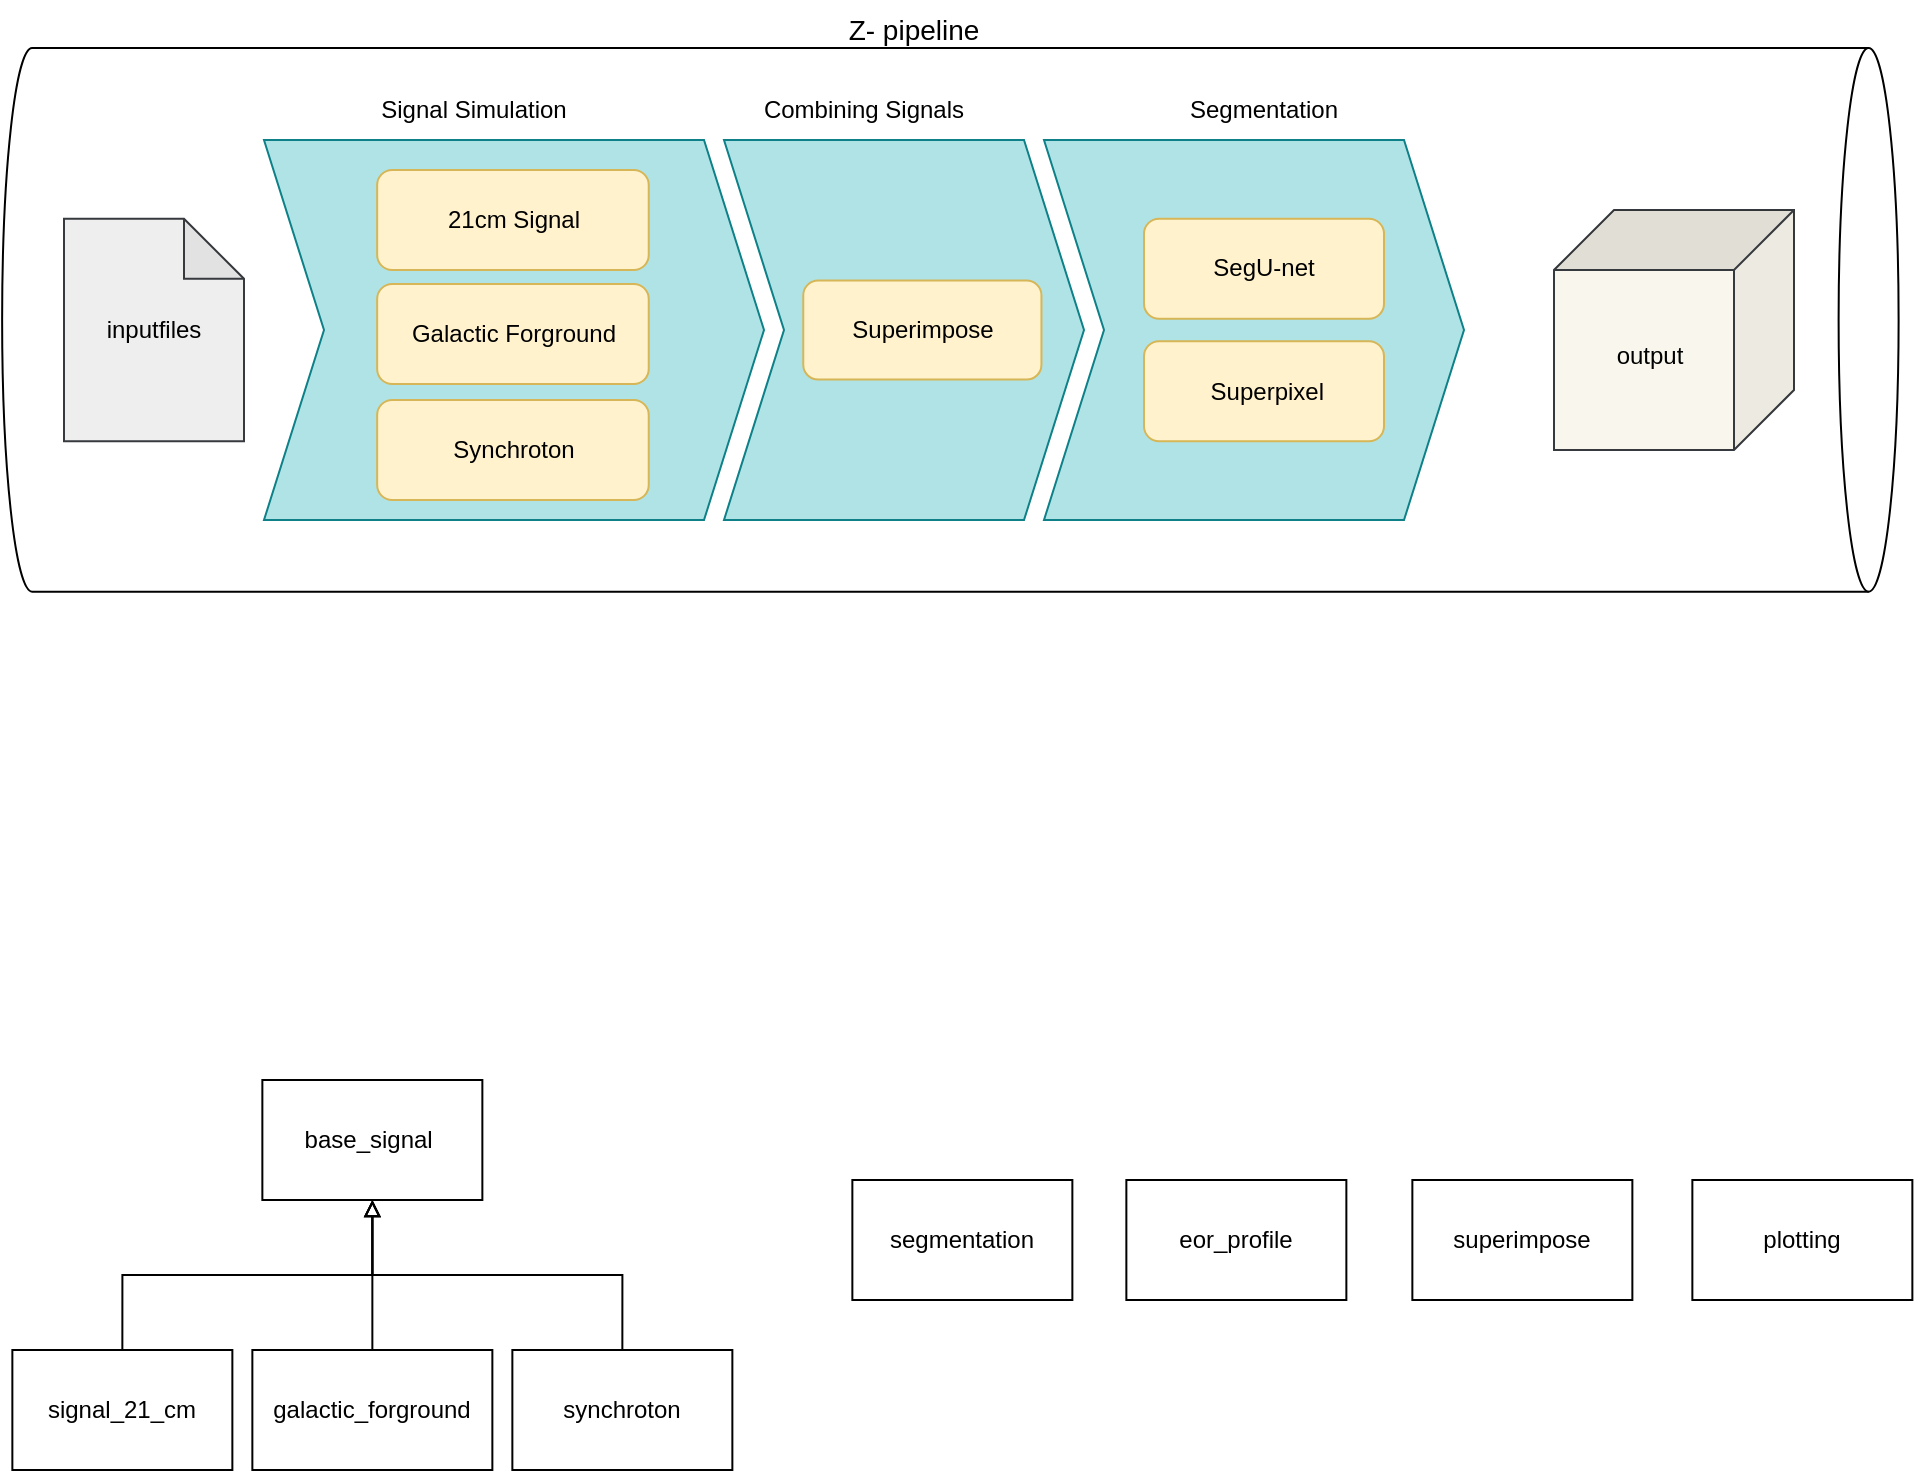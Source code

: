 <mxfile version="21.2.9" type="github">
  <diagram name="Seite-1" id="Pe8LotbgrqlGTcQiSN4U">
    <mxGraphModel dx="2069" dy="854" grid="1" gridSize="10" guides="1" tooltips="1" connect="1" arrows="1" fold="1" page="1" pageScale="1" pageWidth="827" pageHeight="1169" math="0" shadow="0">
      <root>
        <mxCell id="0" />
        <mxCell id="1" parent="0" />
        <mxCell id="W4KrTjE1RY_LD4URgXYn-66" value="" style="shape=cylinder3;whiteSpace=wrap;html=1;boundedLbl=1;backgroundOutline=1;size=15;rotation=90;" vertex="1" parent="1">
          <mxGeometry x="137.25" y="-134.24" width="271.87" height="948.24" as="geometry" />
        </mxCell>
        <mxCell id="W4KrTjE1RY_LD4URgXYn-70" value="&lt;p style=&quot;line-height: 120%;&quot;&gt;&lt;br&gt;&lt;/p&gt;" style="shape=step;perimeter=stepPerimeter;whiteSpace=wrap;html=1;fixedSize=1;fillColor=#b0e3e6;strokeColor=#0e8088;align=center;size=30;" vertex="1" parent="1">
          <mxGeometry x="160" y="250" width="180" height="190" as="geometry" />
        </mxCell>
        <mxCell id="W4KrTjE1RY_LD4URgXYn-8" value="Signal Simulation" style="text;html=1;strokeColor=none;fillColor=none;align=center;verticalAlign=middle;whiteSpace=wrap;rounded=0;" vertex="1" parent="1">
          <mxGeometry x="-30" y="220" width="130" height="30" as="geometry" />
        </mxCell>
        <mxCell id="W4KrTjE1RY_LD4URgXYn-9" value="Segmentation" style="text;html=1;strokeColor=none;fillColor=none;align=center;verticalAlign=middle;whiteSpace=wrap;rounded=0;" vertex="1" parent="1">
          <mxGeometry x="400" y="220" width="60" height="30" as="geometry" />
        </mxCell>
        <mxCell id="W4KrTjE1RY_LD4URgXYn-54" value="Z- pipeline" style="text;html=1;strokeColor=none;fillColor=none;align=center;verticalAlign=middle;whiteSpace=wrap;rounded=0;fontSize=14;" vertex="1" parent="1">
          <mxGeometry x="190" y="180" width="130" height="30" as="geometry" />
        </mxCell>
        <mxCell id="W4KrTjE1RY_LD4URgXYn-44" value="" style="group" vertex="1" connectable="0" parent="1">
          <mxGeometry x="320" y="250" width="210" height="190" as="geometry" />
        </mxCell>
        <mxCell id="W4KrTjE1RY_LD4URgXYn-4" value="" style="shape=step;perimeter=stepPerimeter;whiteSpace=wrap;html=1;fixedSize=1;fillColor=#b0e3e6;strokeColor=#0e8088;size=30;" vertex="1" parent="W4KrTjE1RY_LD4URgXYn-44">
          <mxGeometry width="210" height="190" as="geometry" />
        </mxCell>
        <mxCell id="W4KrTjE1RY_LD4URgXYn-43" value="" style="group" vertex="1" connectable="0" parent="W4KrTjE1RY_LD4URgXYn-44">
          <mxGeometry x="50" y="39.38" width="120" height="111.25" as="geometry" />
        </mxCell>
        <mxCell id="W4KrTjE1RY_LD4URgXYn-10" value="SegU-net" style="rounded=1;whiteSpace=wrap;html=1;fillColor=#fff2cc;strokeColor=#d6b656;" vertex="1" parent="W4KrTjE1RY_LD4URgXYn-43">
          <mxGeometry width="120" height="50" as="geometry" />
        </mxCell>
        <mxCell id="W4KrTjE1RY_LD4URgXYn-39" value="&amp;nbsp;Superpixel" style="rounded=1;whiteSpace=wrap;html=1;fillColor=#fff2cc;strokeColor=#d6b656;" vertex="1" parent="W4KrTjE1RY_LD4URgXYn-43">
          <mxGeometry y="61.25" width="120" height="50" as="geometry" />
        </mxCell>
        <mxCell id="W4KrTjE1RY_LD4URgXYn-22" value="inputfiles" style="shape=note;whiteSpace=wrap;html=1;backgroundOutline=1;darkOpacity=0.05;fillColor=#eeeeee;strokeColor=#36393d;" vertex="1" parent="1">
          <mxGeometry x="-170" y="289.38" width="90" height="111.25" as="geometry" />
        </mxCell>
        <mxCell id="W4KrTjE1RY_LD4URgXYn-67" value="" style="shape=cube;whiteSpace=wrap;html=1;boundedLbl=1;backgroundOutline=1;darkOpacity=0.05;darkOpacity2=0.1;size=30;rotation=90;fillColor=#f9f7ed;strokeColor=#36393d;" vertex="1" parent="1">
          <mxGeometry x="575" y="285" width="120" height="120" as="geometry" />
        </mxCell>
        <mxCell id="W4KrTjE1RY_LD4URgXYn-1" value="&lt;p style=&quot;line-height: 120%;&quot;&gt;&lt;br&gt;&lt;/p&gt;" style="shape=step;perimeter=stepPerimeter;whiteSpace=wrap;html=1;fixedSize=1;fillColor=#b0e3e6;strokeColor=#0e8088;align=center;size=30;" vertex="1" parent="1">
          <mxGeometry x="-70" y="250" width="250" height="190" as="geometry" />
        </mxCell>
        <mxCell id="W4KrTjE1RY_LD4URgXYn-36" value="Superimpose" style="rounded=1;whiteSpace=wrap;html=1;fillStyle=auto;fillColor=#fff2cc;strokeColor=#d6b656;glass=0;shadow=0;" vertex="1" parent="1">
          <mxGeometry x="199.64" y="320.26" width="119.08" height="49.5" as="geometry" />
        </mxCell>
        <mxCell id="W4KrTjE1RY_LD4URgXYn-5" value="21cm Signal" style="rounded=1;whiteSpace=wrap;html=1;fillColor=#fff2cc;strokeColor=#d6b656;" vertex="1" parent="1">
          <mxGeometry x="-13.421" y="265" width="135.789" height="50" as="geometry" />
        </mxCell>
        <mxCell id="W4KrTjE1RY_LD4URgXYn-6" value="Galactic Forground" style="rounded=1;whiteSpace=wrap;html=1;fillColor=#fff2cc;strokeColor=#d6b656;" vertex="1" parent="1">
          <mxGeometry x="-13.421" y="322" width="135.789" height="50" as="geometry" />
        </mxCell>
        <mxCell id="W4KrTjE1RY_LD4URgXYn-7" value="Synchroton" style="rounded=1;whiteSpace=wrap;html=1;fillColor=#fff2cc;strokeColor=#d6b656;" vertex="1" parent="1">
          <mxGeometry x="-13.421" y="380" width="135.789" height="50" as="geometry" />
        </mxCell>
        <mxCell id="W4KrTjE1RY_LD4URgXYn-68" value="" style="group" vertex="1" connectable="0" parent="1">
          <mxGeometry x="-195.82" y="720" width="950" height="195" as="geometry" />
        </mxCell>
        <mxCell id="W4KrTjE1RY_LD4URgXYn-11" value="base_signal&amp;nbsp;" style="rounded=0;whiteSpace=wrap;html=1;" vertex="1" parent="W4KrTjE1RY_LD4URgXYn-68">
          <mxGeometry x="125.0" width="110" height="60" as="geometry" />
        </mxCell>
        <mxCell id="W4KrTjE1RY_LD4URgXYn-17" style="edgeStyle=orthogonalEdgeStyle;rounded=0;orthogonalLoop=1;jettySize=auto;html=1;exitX=0.5;exitY=0;exitDx=0;exitDy=0;entryX=0.5;entryY=1;entryDx=0;entryDy=0;endArrow=block;endFill=0;" edge="1" parent="W4KrTjE1RY_LD4URgXYn-68" source="W4KrTjE1RY_LD4URgXYn-12" target="W4KrTjE1RY_LD4URgXYn-11">
          <mxGeometry relative="1" as="geometry">
            <mxPoint x="180.0" y="65" as="targetPoint" />
          </mxGeometry>
        </mxCell>
        <mxCell id="W4KrTjE1RY_LD4URgXYn-12" value="synchroton" style="rounded=0;whiteSpace=wrap;html=1;" vertex="1" parent="W4KrTjE1RY_LD4URgXYn-68">
          <mxGeometry x="250" y="135" width="110" height="60" as="geometry" />
        </mxCell>
        <mxCell id="W4KrTjE1RY_LD4URgXYn-16" style="edgeStyle=orthogonalEdgeStyle;rounded=0;orthogonalLoop=1;jettySize=auto;html=1;exitX=0.5;exitY=0;exitDx=0;exitDy=0;entryX=0.5;entryY=1;entryDx=0;entryDy=0;endArrow=block;endFill=0;" edge="1" parent="W4KrTjE1RY_LD4URgXYn-68" source="W4KrTjE1RY_LD4URgXYn-13" target="W4KrTjE1RY_LD4URgXYn-11">
          <mxGeometry relative="1" as="geometry">
            <mxPoint x="180.138" y="65" as="targetPoint" />
          </mxGeometry>
        </mxCell>
        <mxCell id="W4KrTjE1RY_LD4URgXYn-13" value="galactic_forground" style="rounded=0;whiteSpace=wrap;html=1;" vertex="1" parent="W4KrTjE1RY_LD4URgXYn-68">
          <mxGeometry x="120.0" y="135" width="120" height="60" as="geometry" />
        </mxCell>
        <mxCell id="W4KrTjE1RY_LD4URgXYn-15" style="edgeStyle=orthogonalEdgeStyle;orthogonalLoop=1;jettySize=auto;html=1;exitX=0.5;exitY=0;exitDx=0;exitDy=0;entryX=0.5;entryY=1;entryDx=0;entryDy=0;rounded=0;endArrow=block;endFill=0;" edge="1" parent="W4KrTjE1RY_LD4URgXYn-68" source="W4KrTjE1RY_LD4URgXYn-14" target="W4KrTjE1RY_LD4URgXYn-11">
          <mxGeometry relative="1" as="geometry" />
        </mxCell>
        <mxCell id="W4KrTjE1RY_LD4URgXYn-14" value="signal_21_cm&lt;br&gt;" style="rounded=0;whiteSpace=wrap;html=1;" vertex="1" parent="W4KrTjE1RY_LD4URgXYn-68">
          <mxGeometry y="135" width="110" height="60" as="geometry" />
        </mxCell>
        <mxCell id="W4KrTjE1RY_LD4URgXYn-27" value="eor_profile&lt;br&gt;" style="rounded=0;whiteSpace=wrap;html=1;" vertex="1" parent="W4KrTjE1RY_LD4URgXYn-68">
          <mxGeometry x="557" y="50" width="110" height="60" as="geometry" />
        </mxCell>
        <mxCell id="W4KrTjE1RY_LD4URgXYn-28" value="plotting" style="rounded=0;whiteSpace=wrap;html=1;" vertex="1" parent="W4KrTjE1RY_LD4URgXYn-68">
          <mxGeometry x="840" y="50" width="110" height="60" as="geometry" />
        </mxCell>
        <mxCell id="W4KrTjE1RY_LD4URgXYn-29" value="segmentation" style="rounded=0;whiteSpace=wrap;html=1;" vertex="1" parent="W4KrTjE1RY_LD4URgXYn-68">
          <mxGeometry x="420" y="50" width="110" height="60" as="geometry" />
        </mxCell>
        <mxCell id="W4KrTjE1RY_LD4URgXYn-31" value="superimpose" style="rounded=0;whiteSpace=wrap;html=1;" vertex="1" parent="W4KrTjE1RY_LD4URgXYn-68">
          <mxGeometry x="700" y="50" width="110" height="60" as="geometry" />
        </mxCell>
        <mxCell id="W4KrTjE1RY_LD4URgXYn-71" value="Combining Signals" style="text;html=1;strokeColor=none;fillColor=none;align=center;verticalAlign=middle;whiteSpace=wrap;rounded=0;" vertex="1" parent="1">
          <mxGeometry x="169.64" y="220" width="120.36" height="30" as="geometry" />
        </mxCell>
        <mxCell id="W4KrTjE1RY_LD4URgXYn-72" value="output" style="text;html=1;strokeColor=none;fillColor=none;align=center;verticalAlign=middle;whiteSpace=wrap;rounded=0;" vertex="1" parent="1">
          <mxGeometry x="593" y="342.76" width="60" height="30" as="geometry" />
        </mxCell>
      </root>
    </mxGraphModel>
  </diagram>
</mxfile>
